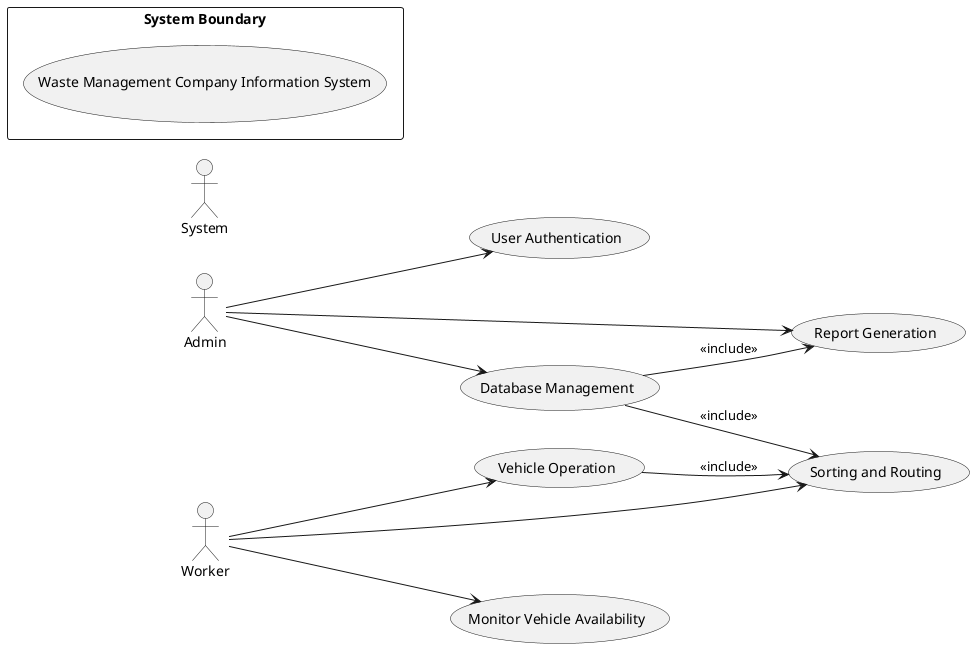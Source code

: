 @startuml

!define ADMINISTRATOR actor
!define WASTE_PERSONNEL actor
!define SYSTEM actor

!define VEHICLE usecase
!define SORTING usecase
!define DATABASE usecase
!define MONITOR usecase
!define AUTHENTICATION usecase
!define REPORT_GENERATION usecase

left to right direction

actor Admin
actor Worker
actor System
usecase "User Authentication" as Auth
usecase "Vehicle Operation" as VehicleOp
usecase "Sorting and Routing" as Sorting
usecase "Database Management" as Database
usecase "Monitor Vehicle Availability" as Monitor
usecase "Report Generation" as Report

Admin --> Auth
Worker --> VehicleOp
Worker --> Sorting
Admin --> Database
Worker --> Monitor
Admin --> Report

VehicleOp --> Sorting : <<include>>
Database --> Sorting : <<include>>
Database --> Report : <<include>>

rectangle "System Boundary" {
    (Waste Management Company Information System)
}

@enduml
